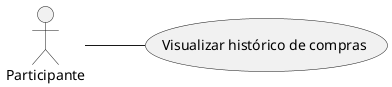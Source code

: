 @startuml
left to right direction

actor "Participante" as Usuario

usecase "Visualizar histórico de compras" as UC2

Usuario -- UC2

@enduml